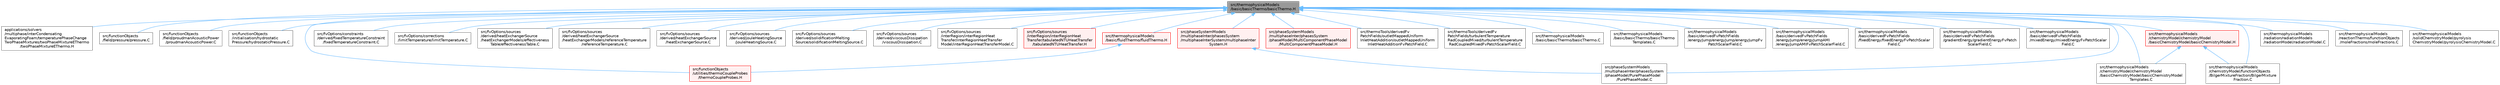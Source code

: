 digraph "src/thermophysicalModels/basic/basicThermo/basicThermo.H"
{
 // LATEX_PDF_SIZE
  bgcolor="transparent";
  edge [fontname=Helvetica,fontsize=10,labelfontname=Helvetica,labelfontsize=10];
  node [fontname=Helvetica,fontsize=10,shape=box,height=0.2,width=0.4];
  Node1 [id="Node000001",label="src/thermophysicalModels\l/basic/basicThermo/basicThermo.H",height=0.2,width=0.4,color="gray40", fillcolor="grey60", style="filled", fontcolor="black",tooltip=" "];
  Node1 -> Node2 [id="edge1_Node000001_Node000002",dir="back",color="steelblue1",style="solid",tooltip=" "];
  Node2 [id="Node000002",label="applications/solvers\l/multiphase/interCondensating\lEvaporatingFoam/temperaturePhaseChange\lTwoPhaseMixtures/twoPhaseMixtureEThermo\l/twoPhaseMixtureEThermo.H",height=0.2,width=0.4,color="grey40", fillcolor="white", style="filled",URL="$twoPhaseMixtureEThermo_8H.html",tooltip=" "];
  Node1 -> Node3 [id="edge2_Node000001_Node000003",dir="back",color="steelblue1",style="solid",tooltip=" "];
  Node3 [id="Node000003",label="src/functionObjects\l/field/pressure/pressure.C",height=0.2,width=0.4,color="grey40", fillcolor="white", style="filled",URL="$pressure_8C.html",tooltip=" "];
  Node1 -> Node4 [id="edge3_Node000001_Node000004",dir="back",color="steelblue1",style="solid",tooltip=" "];
  Node4 [id="Node000004",label="src/functionObjects\l/field/proudmanAcousticPower\l/proudmanAcousticPower.C",height=0.2,width=0.4,color="grey40", fillcolor="white", style="filled",URL="$proudmanAcousticPower_8C.html",tooltip=" "];
  Node1 -> Node5 [id="edge4_Node000001_Node000005",dir="back",color="steelblue1",style="solid",tooltip=" "];
  Node5 [id="Node000005",label="src/functionObjects\l/initialisation/hydrostatic\lPressure/hydrostaticPressure.C",height=0.2,width=0.4,color="grey40", fillcolor="white", style="filled",URL="$hydrostaticPressure_8C.html",tooltip=" "];
  Node1 -> Node6 [id="edge5_Node000001_Node000006",dir="back",color="steelblue1",style="solid",tooltip=" "];
  Node6 [id="Node000006",label="src/functionObjects\l/utilities/thermoCoupleProbes\l/thermoCoupleProbes.H",height=0.2,width=0.4,color="red", fillcolor="#FFF0F0", style="filled",URL="$thermoCoupleProbes_8H.html",tooltip=" "];
  Node1 -> Node8 [id="edge6_Node000001_Node000008",dir="back",color="steelblue1",style="solid",tooltip=" "];
  Node8 [id="Node000008",label="src/fvOptions/constraints\l/derived/fixedTemperatureConstraint\l/fixedTemperatureConstraint.C",height=0.2,width=0.4,color="grey40", fillcolor="white", style="filled",URL="$fixedTemperatureConstraint_8C.html",tooltip=" "];
  Node1 -> Node9 [id="edge7_Node000001_Node000009",dir="back",color="steelblue1",style="solid",tooltip=" "];
  Node9 [id="Node000009",label="src/fvOptions/corrections\l/limitTemperature/limitTemperature.C",height=0.2,width=0.4,color="grey40", fillcolor="white", style="filled",URL="$limitTemperature_8C.html",tooltip=" "];
  Node1 -> Node10 [id="edge8_Node000001_Node000010",dir="back",color="steelblue1",style="solid",tooltip=" "];
  Node10 [id="Node000010",label="src/fvOptions/sources\l/derived/heatExchangerSource\l/heatExchangerModels/effectiveness\lTable/effectivenessTable.C",height=0.2,width=0.4,color="grey40", fillcolor="white", style="filled",URL="$effectivenessTable_8C.html",tooltip=" "];
  Node1 -> Node11 [id="edge9_Node000001_Node000011",dir="back",color="steelblue1",style="solid",tooltip=" "];
  Node11 [id="Node000011",label="src/fvOptions/sources\l/derived/heatExchangerSource\l/heatExchangerModels/referenceTemperature\l/referenceTemperature.C",height=0.2,width=0.4,color="grey40", fillcolor="white", style="filled",URL="$referenceTemperature_8C.html",tooltip=" "];
  Node1 -> Node12 [id="edge10_Node000001_Node000012",dir="back",color="steelblue1",style="solid",tooltip=" "];
  Node12 [id="Node000012",label="src/fvOptions/sources\l/derived/heatExchangerSource\l/heatExchangerSource.C",height=0.2,width=0.4,color="grey40", fillcolor="white", style="filled",URL="$heatExchangerSource_8C.html",tooltip=" "];
  Node1 -> Node13 [id="edge11_Node000001_Node000013",dir="back",color="steelblue1",style="solid",tooltip=" "];
  Node13 [id="Node000013",label="src/fvOptions/sources\l/derived/jouleHeatingSource\l/jouleHeatingSource.C",height=0.2,width=0.4,color="grey40", fillcolor="white", style="filled",URL="$fvOptions_2sources_2derived_2jouleHeatingSource_2jouleHeatingSource_8C.html",tooltip=" "];
  Node1 -> Node14 [id="edge12_Node000001_Node000014",dir="back",color="steelblue1",style="solid",tooltip=" "];
  Node14 [id="Node000014",label="src/fvOptions/sources\l/derived/solidificationMelting\lSource/solidificationMeltingSource.C",height=0.2,width=0.4,color="grey40", fillcolor="white", style="filled",URL="$solidificationMeltingSource_8C.html",tooltip=" "];
  Node1 -> Node15 [id="edge13_Node000001_Node000015",dir="back",color="steelblue1",style="solid",tooltip=" "];
  Node15 [id="Node000015",label="src/fvOptions/sources\l/derived/viscousDissipation\l/viscousDissipation.C",height=0.2,width=0.4,color="grey40", fillcolor="white", style="filled",URL="$viscousDissipation_8C.html",tooltip=" "];
  Node1 -> Node16 [id="edge14_Node000001_Node000016",dir="back",color="steelblue1",style="solid",tooltip=" "];
  Node16 [id="Node000016",label="src/fvOptions/sources\l/interRegion/interRegionHeat\lTransfer/interRegionHeatTransfer\lModel/interRegionHeatTransferModel.C",height=0.2,width=0.4,color="grey40", fillcolor="white", style="filled",URL="$interRegionHeatTransferModel_8C.html",tooltip=" "];
  Node1 -> Node17 [id="edge15_Node000001_Node000017",dir="back",color="steelblue1",style="solid",tooltip=" "];
  Node17 [id="Node000017",label="src/fvOptions/sources\l/interRegion/interRegionHeat\lTransfer/tabulatedNTUHeatTransfer\l/tabulatedNTUHeatTransfer.H",height=0.2,width=0.4,color="red", fillcolor="#FFF0F0", style="filled",URL="$tabulatedNTUHeatTransfer_8H.html",tooltip=" "];
  Node1 -> Node19 [id="edge16_Node000001_Node000019",dir="back",color="steelblue1",style="solid",tooltip=" "];
  Node19 [id="Node000019",label="src/phaseSystemModels\l/multiphaseInter/phasesSystem\l/multiphaseInterSystem/multiphaseInter\lSystem.H",height=0.2,width=0.4,color="red", fillcolor="#FFF0F0", style="filled",URL="$multiphaseInterSystem_8H.html",tooltip=" "];
  Node19 -> Node33 [id="edge17_Node000019_Node000033",dir="back",color="steelblue1",style="solid",tooltip=" "];
  Node33 [id="Node000033",label="src/phaseSystemModels\l/multiphaseInter/phasesSystem\l/phaseModel/PurePhaseModel\l/PurePhaseModel.C",height=0.2,width=0.4,color="grey40", fillcolor="white", style="filled",URL="$multiphaseInter_2phasesSystem_2phaseModel_2PurePhaseModel_2PurePhaseModel_8C.html",tooltip=" "];
  Node1 -> Node37 [id="edge18_Node000001_Node000037",dir="back",color="steelblue1",style="solid",tooltip=" "];
  Node37 [id="Node000037",label="src/phaseSystemModels\l/multiphaseInter/phasesSystem\l/phaseModel/MultiComponentPhaseModel\l/MultiComponentPhaseModel.H",height=0.2,width=0.4,color="red", fillcolor="#FFF0F0", style="filled",URL="$multiphaseInter_2phasesSystem_2phaseModel_2MultiComponentPhaseModel_2MultiComponentPhaseModel_8H.html",tooltip=" "];
  Node1 -> Node33 [id="edge19_Node000001_Node000033",dir="back",color="steelblue1",style="solid",tooltip=" "];
  Node1 -> Node38 [id="edge20_Node000001_Node000038",dir="back",color="steelblue1",style="solid",tooltip=" "];
  Node38 [id="Node000038",label="src/thermoTools/derivedFv\lPatchFields/outletMappedUniform\lInletHeatAddition/outletMappedUniform\lInletHeatAdditionFvPatchField.C",height=0.2,width=0.4,color="grey40", fillcolor="white", style="filled",URL="$outletMappedUniformInletHeatAdditionFvPatchField_8C.html",tooltip=" "];
  Node1 -> Node39 [id="edge21_Node000001_Node000039",dir="back",color="steelblue1",style="solid",tooltip=" "];
  Node39 [id="Node000039",label="src/thermoTools/derivedFv\lPatchFields/turbulentTemperature\lRadCoupledMixed/turbulentTemperature\lRadCoupledMixedFvPatchScalarField.C",height=0.2,width=0.4,color="grey40", fillcolor="white", style="filled",URL="$turbulentTemperatureRadCoupledMixedFvPatchScalarField_8C.html",tooltip=" "];
  Node1 -> Node40 [id="edge22_Node000001_Node000040",dir="back",color="steelblue1",style="solid",tooltip=" "];
  Node40 [id="Node000040",label="src/thermophysicalModels\l/basic/basicThermo/basicThermo.C",height=0.2,width=0.4,color="grey40", fillcolor="white", style="filled",URL="$basicThermo_8C.html",tooltip=" "];
  Node1 -> Node41 [id="edge23_Node000001_Node000041",dir="back",color="steelblue1",style="solid",tooltip=" "];
  Node41 [id="Node000041",label="src/thermophysicalModels\l/basic/basicThermo/basicThermo\lTemplates.C",height=0.2,width=0.4,color="grey40", fillcolor="white", style="filled",URL="$basicThermoTemplates_8C.html",tooltip=" "];
  Node1 -> Node42 [id="edge24_Node000001_Node000042",dir="back",color="steelblue1",style="solid",tooltip=" "];
  Node42 [id="Node000042",label="src/thermophysicalModels\l/basic/derivedFvPatchFields\l/energyJump/energyJump/energyJumpFv\lPatchScalarField.C",height=0.2,width=0.4,color="grey40", fillcolor="white", style="filled",URL="$energyJumpFvPatchScalarField_8C.html",tooltip=" "];
  Node1 -> Node43 [id="edge25_Node000001_Node000043",dir="back",color="steelblue1",style="solid",tooltip=" "];
  Node43 [id="Node000043",label="src/thermophysicalModels\l/basic/derivedFvPatchFields\l/energyJump/energyJumpAMI\l/energyJumpAMIFvPatchScalarField.C",height=0.2,width=0.4,color="grey40", fillcolor="white", style="filled",URL="$energyJumpAMIFvPatchScalarField_8C.html",tooltip=" "];
  Node1 -> Node44 [id="edge26_Node000001_Node000044",dir="back",color="steelblue1",style="solid",tooltip=" "];
  Node44 [id="Node000044",label="src/thermophysicalModels\l/basic/derivedFvPatchFields\l/fixedEnergy/fixedEnergyFvPatchScalar\lField.C",height=0.2,width=0.4,color="grey40", fillcolor="white", style="filled",URL="$fixedEnergyFvPatchScalarField_8C.html",tooltip=" "];
  Node1 -> Node45 [id="edge27_Node000001_Node000045",dir="back",color="steelblue1",style="solid",tooltip=" "];
  Node45 [id="Node000045",label="src/thermophysicalModels\l/basic/derivedFvPatchFields\l/gradientEnergy/gradientEnergyFvPatch\lScalarField.C",height=0.2,width=0.4,color="grey40", fillcolor="white", style="filled",URL="$gradientEnergyFvPatchScalarField_8C.html",tooltip=" "];
  Node1 -> Node46 [id="edge28_Node000001_Node000046",dir="back",color="steelblue1",style="solid",tooltip=" "];
  Node46 [id="Node000046",label="src/thermophysicalModels\l/basic/derivedFvPatchFields\l/mixedEnergy/mixedEnergyFvPatchScalar\lField.C",height=0.2,width=0.4,color="grey40", fillcolor="white", style="filled",URL="$mixedEnergyFvPatchScalarField_8C.html",tooltip=" "];
  Node1 -> Node47 [id="edge29_Node000001_Node000047",dir="back",color="steelblue1",style="solid",tooltip=" "];
  Node47 [id="Node000047",label="src/thermophysicalModels\l/basic/fluidThermo/fluidThermo.H",height=0.2,width=0.4,color="red", fillcolor="#FFF0F0", style="filled",URL="$fluidThermo_8H.html",tooltip=" "];
  Node47 -> Node6 [id="edge30_Node000047_Node000006",dir="back",color="steelblue1",style="solid",tooltip=" "];
  Node1 -> Node325 [id="edge31_Node000001_Node000325",dir="back",color="steelblue1",style="solid",tooltip=" "];
  Node325 [id="Node000325",label="src/thermophysicalModels\l/chemistryModel/chemistryModel\l/basicChemistryModel/basicChemistryModel.H",height=0.2,width=0.4,color="red", fillcolor="#FFF0F0", style="filled",URL="$basicChemistryModel_8H.html",tooltip=" "];
  Node325 -> Node339 [id="edge32_Node000325_Node000339",dir="back",color="steelblue1",style="solid",tooltip=" "];
  Node339 [id="Node000339",label="src/thermophysicalModels\l/chemistryModel/chemistryModel\l/basicChemistryModel/basicChemistryModel\lTemplates.C",height=0.2,width=0.4,color="grey40", fillcolor="white", style="filled",URL="$basicChemistryModelTemplates_8C.html",tooltip=" "];
  Node325 -> Node243 [id="edge33_Node000325_Node000243",dir="back",color="steelblue1",style="solid",tooltip=" "];
  Node243 [id="Node000243",label="src/thermophysicalModels\l/chemistryModel/functionObjects\l/BilgerMixtureFraction/BilgerMixture\lFraction.C",height=0.2,width=0.4,color="grey40", fillcolor="white", style="filled",URL="$BilgerMixtureFraction_8C.html",tooltip=" "];
  Node1 -> Node339 [id="edge34_Node000001_Node000339",dir="back",color="steelblue1",style="solid",tooltip=" "];
  Node1 -> Node243 [id="edge35_Node000001_Node000243",dir="back",color="steelblue1",style="solid",tooltip=" "];
  Node1 -> Node340 [id="edge36_Node000001_Node000340",dir="back",color="steelblue1",style="solid",tooltip=" "];
  Node340 [id="Node000340",label="src/thermophysicalModels\l/radiation/radiationModels\l/radiationModel/radiationModel.C",height=0.2,width=0.4,color="grey40", fillcolor="white", style="filled",URL="$radiationModel_8C.html",tooltip=" "];
  Node1 -> Node341 [id="edge37_Node000001_Node000341",dir="back",color="steelblue1",style="solid",tooltip=" "];
  Node341 [id="Node000341",label="src/thermophysicalModels\l/reactionThermo/functionObjects\l/moleFractions/moleFractions.C",height=0.2,width=0.4,color="grey40", fillcolor="white", style="filled",URL="$moleFractions_8C.html",tooltip=" "];
  Node1 -> Node342 [id="edge38_Node000001_Node000342",dir="back",color="steelblue1",style="solid",tooltip=" "];
  Node342 [id="Node000342",label="src/thermophysicalModels\l/solidChemistryModel/pyrolysis\lChemistryModel/pyrolysisChemistryModel.C",height=0.2,width=0.4,color="grey40", fillcolor="white", style="filled",URL="$pyrolysisChemistryModel_8C.html",tooltip=" "];
}
